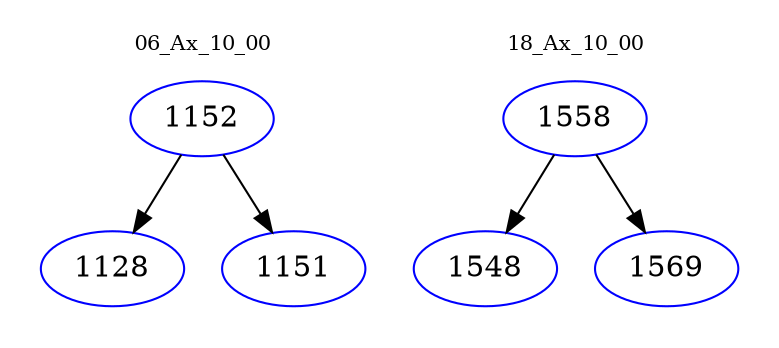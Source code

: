 digraph{
subgraph cluster_0 {
color = white
label = "06_Ax_10_00";
fontsize=10;
T0_1152 [label="1152", color="blue"]
T0_1152 -> T0_1128 [color="black"]
T0_1128 [label="1128", color="blue"]
T0_1152 -> T0_1151 [color="black"]
T0_1151 [label="1151", color="blue"]
}
subgraph cluster_1 {
color = white
label = "18_Ax_10_00";
fontsize=10;
T1_1558 [label="1558", color="blue"]
T1_1558 -> T1_1548 [color="black"]
T1_1548 [label="1548", color="blue"]
T1_1558 -> T1_1569 [color="black"]
T1_1569 [label="1569", color="blue"]
}
}
